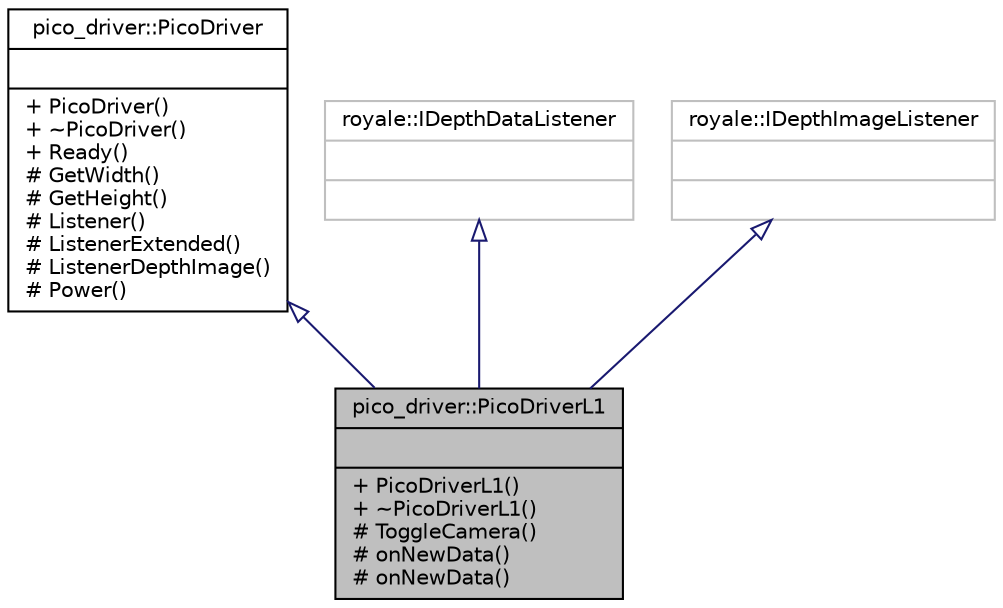digraph "pico_driver::PicoDriverL1"
{
 // LATEX_PDF_SIZE
  edge [fontname="Helvetica",fontsize="10",labelfontname="Helvetica",labelfontsize="10"];
  node [fontname="Helvetica",fontsize="10",shape=record];
  Node1 [label="{pico_driver::PicoDriverL1\n||+ PicoDriverL1()\l+ ~PicoDriverL1()\l# ToggleCamera()\l# onNewData()\l# onNewData()\l}",height=0.2,width=0.4,color="black", fillcolor="grey75", style="filled", fontcolor="black",tooltip=" "];
  Node2 -> Node1 [dir="back",color="midnightblue",fontsize="10",style="solid",arrowtail="onormal",fontname="Helvetica"];
  Node2 [label="{pico_driver::PicoDriver\n||+ PicoDriver()\l+ ~PicoDriver()\l+ Ready()\l# GetWidth()\l# GetHeight()\l# Listener()\l# ListenerExtended()\l# ListenerDepthImage()\l# Power()\l}",height=0.2,width=0.4,color="black", fillcolor="white", style="filled",URL="$classpico__driver_1_1PicoDriver.html",tooltip=" "];
  Node3 -> Node1 [dir="back",color="midnightblue",fontsize="10",style="solid",arrowtail="onormal",fontname="Helvetica"];
  Node3 [label="{royale::IDepthDataListener\n||}",height=0.2,width=0.4,color="grey75", fillcolor="white", style="filled",tooltip=" "];
  Node4 -> Node1 [dir="back",color="midnightblue",fontsize="10",style="solid",arrowtail="onormal",fontname="Helvetica"];
  Node4 [label="{royale::IDepthImageListener\n||}",height=0.2,width=0.4,color="grey75", fillcolor="white", style="filled",tooltip=" "];
}
